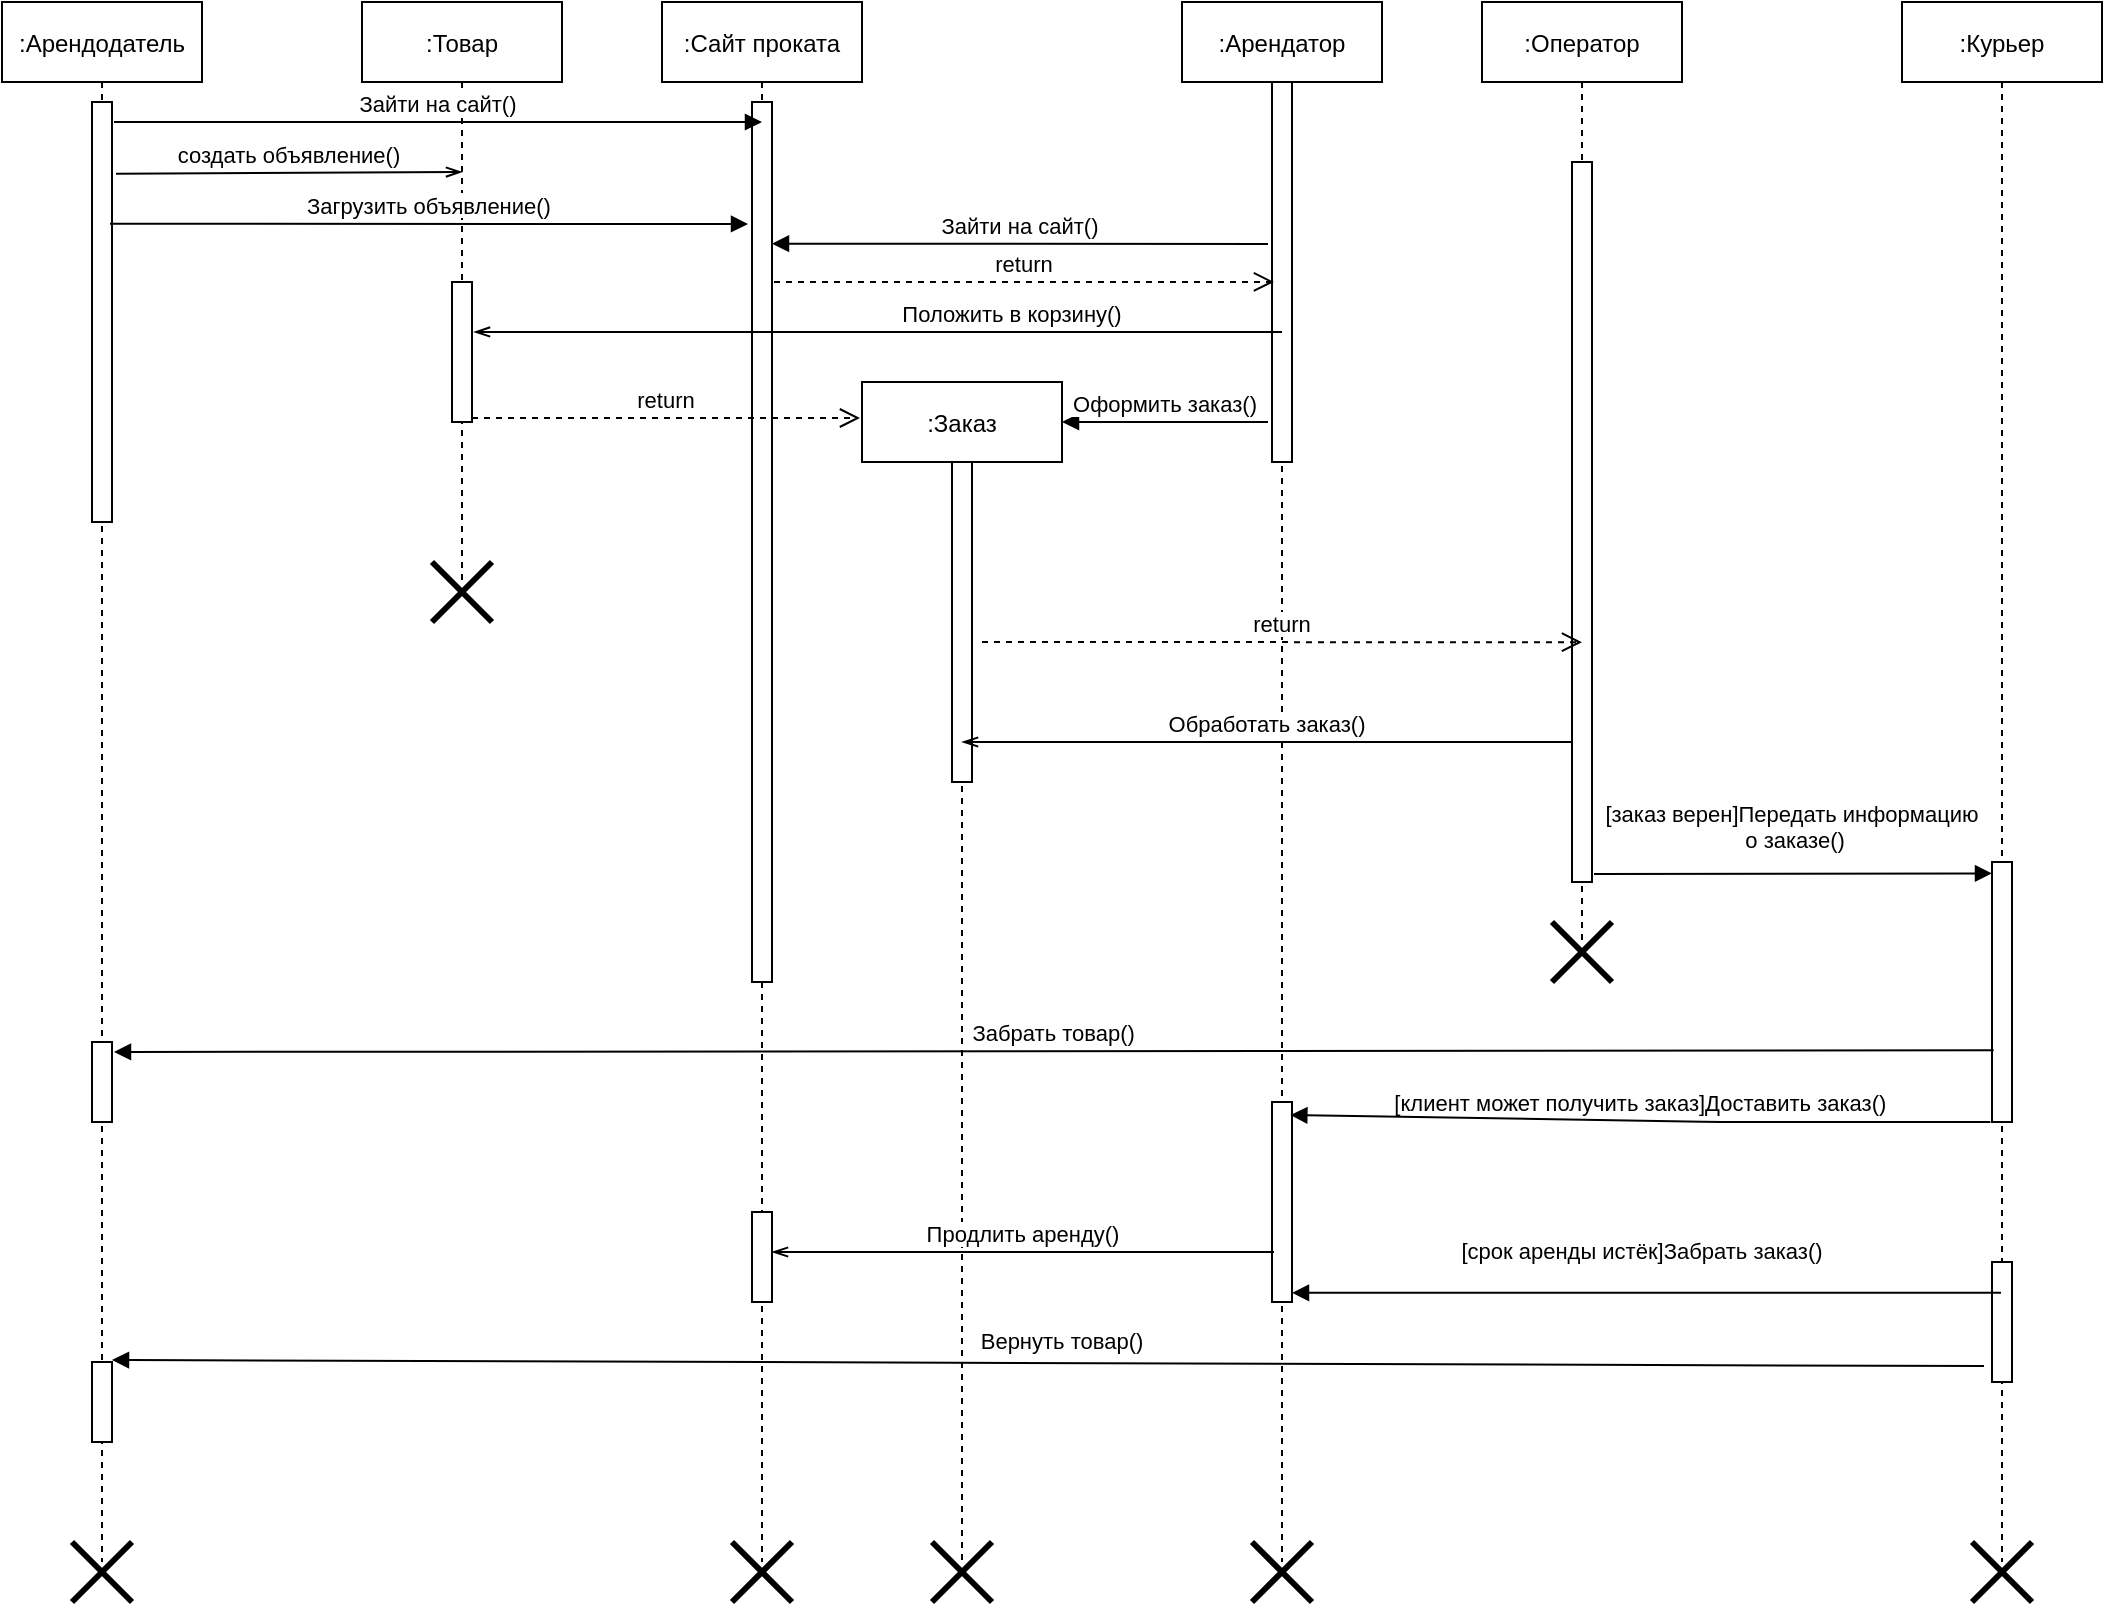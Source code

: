 <mxfile version="14.8.0" type="github">
  <diagram id="kgpKYQtTHZ0yAKxKKP6v" name="Page-1">
    <mxGraphModel dx="1422" dy="762" grid="1" gridSize="10" guides="1" tooltips="1" connect="1" arrows="1" fold="1" page="1" pageScale="1" pageWidth="850" pageHeight="1100" math="0" shadow="0">
      <root>
        <mxCell id="0" />
        <mxCell id="1" parent="0" />
        <mxCell id="3nuBFxr9cyL0pnOWT2aG-1" value=":Арендодатель" style="shape=umlLifeline;perimeter=lifelinePerimeter;container=1;collapsible=0;recursiveResize=0;rounded=0;shadow=0;strokeWidth=1;" parent="1" vertex="1">
          <mxGeometry x="120" y="80" width="100" height="780" as="geometry" />
        </mxCell>
        <mxCell id="3nuBFxr9cyL0pnOWT2aG-2" value="" style="points=[];perimeter=orthogonalPerimeter;rounded=0;shadow=0;strokeWidth=1;" parent="3nuBFxr9cyL0pnOWT2aG-1" vertex="1">
          <mxGeometry x="45" y="50" width="10" height="210" as="geometry" />
        </mxCell>
        <mxCell id="FkLrA_r1JUW925ZRQbTF-35" value="" style="shape=umlDestroy;whiteSpace=wrap;html=1;strokeWidth=3;" parent="3nuBFxr9cyL0pnOWT2aG-1" vertex="1">
          <mxGeometry x="35" y="770" width="30" height="30" as="geometry" />
        </mxCell>
        <mxCell id="3nuBFxr9cyL0pnOWT2aG-5" value=":Товар" style="shape=umlLifeline;perimeter=lifelinePerimeter;container=1;collapsible=0;recursiveResize=0;rounded=0;shadow=0;strokeWidth=1;" parent="1" vertex="1">
          <mxGeometry x="300" y="80" width="100" height="290" as="geometry" />
        </mxCell>
        <mxCell id="FkLrA_r1JUW925ZRQbTF-28" value="" style="shape=umlDestroy;whiteSpace=wrap;html=1;strokeWidth=3;" parent="3nuBFxr9cyL0pnOWT2aG-5" vertex="1">
          <mxGeometry x="35" y="280" width="30" height="30" as="geometry" />
        </mxCell>
        <mxCell id="3nuBFxr9cyL0pnOWT2aG-8" value="создать объявление()" style="verticalAlign=bottom;endArrow=openThin;shadow=0;strokeWidth=1;endFill=0;exitX=1.2;exitY=0.171;exitDx=0;exitDy=0;exitPerimeter=0;" parent="1" source="3nuBFxr9cyL0pnOWT2aG-2" edge="1">
          <mxGeometry relative="1" as="geometry">
            <mxPoint x="275" y="160" as="sourcePoint" />
            <mxPoint x="350" y="165" as="targetPoint" />
          </mxGeometry>
        </mxCell>
        <mxCell id="FkLrA_r1JUW925ZRQbTF-2" value=":Арендатор" style="shape=umlLifeline;perimeter=lifelinePerimeter;container=1;collapsible=0;recursiveResize=0;rounded=0;shadow=0;strokeWidth=1;" parent="1" vertex="1">
          <mxGeometry x="710" y="80" width="100" height="780" as="geometry" />
        </mxCell>
        <mxCell id="FkLrA_r1JUW925ZRQbTF-3" value="" style="points=[];perimeter=orthogonalPerimeter;rounded=0;shadow=0;strokeWidth=1;" parent="FkLrA_r1JUW925ZRQbTF-2" vertex="1">
          <mxGeometry x="45" y="40" width="10" height="190" as="geometry" />
        </mxCell>
        <mxCell id="FkLrA_r1JUW925ZRQbTF-4" value=":Оператор" style="shape=umlLifeline;perimeter=lifelinePerimeter;container=1;collapsible=0;recursiveResize=0;rounded=0;shadow=0;strokeWidth=1;" parent="1" vertex="1">
          <mxGeometry x="860" y="80" width="100" height="470" as="geometry" />
        </mxCell>
        <mxCell id="FkLrA_r1JUW925ZRQbTF-5" value="" style="points=[];perimeter=orthogonalPerimeter;rounded=0;shadow=0;strokeWidth=1;" parent="FkLrA_r1JUW925ZRQbTF-4" vertex="1">
          <mxGeometry x="45" y="80" width="10" height="360" as="geometry" />
        </mxCell>
        <mxCell id="FkLrA_r1JUW925ZRQbTF-29" value="" style="shape=umlDestroy;whiteSpace=wrap;html=1;strokeWidth=3;" parent="FkLrA_r1JUW925ZRQbTF-4" vertex="1">
          <mxGeometry x="35" y="460" width="30" height="30" as="geometry" />
        </mxCell>
        <mxCell id="FkLrA_r1JUW925ZRQbTF-6" value=":Курьер" style="shape=umlLifeline;perimeter=lifelinePerimeter;container=1;collapsible=0;recursiveResize=0;rounded=0;shadow=0;strokeWidth=1;" parent="1" vertex="1">
          <mxGeometry x="1070" y="80" width="100" height="780" as="geometry" />
        </mxCell>
        <mxCell id="FkLrA_r1JUW925ZRQbTF-7" value="" style="points=[];perimeter=orthogonalPerimeter;rounded=0;shadow=0;strokeWidth=1;" parent="FkLrA_r1JUW925ZRQbTF-6" vertex="1">
          <mxGeometry x="45" y="430" width="10" height="130" as="geometry" />
        </mxCell>
        <mxCell id="FkLrA_r1JUW925ZRQbTF-8" value=":Заказ" style="shape=umlLifeline;perimeter=lifelinePerimeter;container=1;collapsible=0;recursiveResize=0;rounded=0;shadow=0;strokeWidth=1;" parent="1" vertex="1">
          <mxGeometry x="550" y="270" width="100" height="590" as="geometry" />
        </mxCell>
        <mxCell id="FkLrA_r1JUW925ZRQbTF-9" value="" style="points=[];perimeter=orthogonalPerimeter;rounded=0;shadow=0;strokeWidth=1;" parent="FkLrA_r1JUW925ZRQbTF-8" vertex="1">
          <mxGeometry x="45" y="40" width="10" height="160" as="geometry" />
        </mxCell>
        <mxCell id="FkLrA_r1JUW925ZRQbTF-10" value=":Сайт проката" style="shape=umlLifeline;perimeter=lifelinePerimeter;container=1;collapsible=0;recursiveResize=0;rounded=0;shadow=0;strokeWidth=1;" parent="1" vertex="1">
          <mxGeometry x="450" y="80" width="100" height="780" as="geometry" />
        </mxCell>
        <mxCell id="FkLrA_r1JUW925ZRQbTF-11" value="" style="points=[];perimeter=orthogonalPerimeter;rounded=0;shadow=0;strokeWidth=1;" parent="FkLrA_r1JUW925ZRQbTF-10" vertex="1">
          <mxGeometry x="45" y="50" width="10" height="440" as="geometry" />
        </mxCell>
        <mxCell id="FkLrA_r1JUW925ZRQbTF-12" value="Загрузить объявление()" style="verticalAlign=bottom;endArrow=block;shadow=0;strokeWidth=1;exitX=0.9;exitY=0.29;exitDx=0;exitDy=0;exitPerimeter=0;" parent="1" source="3nuBFxr9cyL0pnOWT2aG-2" edge="1">
          <mxGeometry relative="1" as="geometry">
            <mxPoint x="425" y="220" as="sourcePoint" />
            <mxPoint x="493" y="191" as="targetPoint" />
            <Array as="points" />
          </mxGeometry>
        </mxCell>
        <mxCell id="FkLrA_r1JUW925ZRQbTF-13" value="Зайти на сайт()" style="verticalAlign=bottom;endArrow=block;shadow=0;strokeWidth=1;endFill=1;entryX=1;entryY=0.161;entryDx=0;entryDy=0;entryPerimeter=0;" parent="1" target="FkLrA_r1JUW925ZRQbTF-11" edge="1">
          <mxGeometry relative="1" as="geometry">
            <mxPoint x="753" y="201" as="sourcePoint" />
            <mxPoint x="510" y="169.58" as="targetPoint" />
            <Array as="points" />
          </mxGeometry>
        </mxCell>
        <mxCell id="FkLrA_r1JUW925ZRQbTF-14" value="" style="points=[];perimeter=orthogonalPerimeter;rounded=0;shadow=0;strokeWidth=1;" parent="1" vertex="1">
          <mxGeometry x="345" y="220" width="10" height="70" as="geometry" />
        </mxCell>
        <mxCell id="FkLrA_r1JUW925ZRQbTF-15" value="Положить в корзину()" style="verticalAlign=bottom;endArrow=openThin;shadow=0;strokeWidth=1;endFill=0;entryX=1.1;entryY=0.357;entryDx=0;entryDy=0;entryPerimeter=0;" parent="1" edge="1" target="FkLrA_r1JUW925ZRQbTF-14">
          <mxGeometry x="-0.332" relative="1" as="geometry">
            <mxPoint x="760" y="245" as="sourcePoint" />
            <mxPoint x="350" y="220" as="targetPoint" />
            <Array as="points" />
            <mxPoint as="offset" />
          </mxGeometry>
        </mxCell>
        <mxCell id="FkLrA_r1JUW925ZRQbTF-16" value="Оформить заказ()" style="verticalAlign=bottom;endArrow=block;shadow=0;strokeWidth=1;" parent="1" edge="1">
          <mxGeometry relative="1" as="geometry">
            <mxPoint x="753" y="290" as="sourcePoint" />
            <mxPoint x="650" y="290" as="targetPoint" />
            <Array as="points" />
          </mxGeometry>
        </mxCell>
        <mxCell id="FkLrA_r1JUW925ZRQbTF-17" value="return" style="verticalAlign=bottom;endArrow=open;dashed=1;endSize=8;shadow=0;strokeWidth=1;" parent="1" edge="1">
          <mxGeometry relative="1" as="geometry">
            <mxPoint x="549" y="288" as="targetPoint" />
            <mxPoint x="355" y="288" as="sourcePoint" />
          </mxGeometry>
        </mxCell>
        <mxCell id="FkLrA_r1JUW925ZRQbTF-18" value="return" style="verticalAlign=bottom;endArrow=open;dashed=1;endSize=8;shadow=0;strokeWidth=1;entryX=0.5;entryY=0.667;entryDx=0;entryDy=0;entryPerimeter=0;" parent="1" target="FkLrA_r1JUW925ZRQbTF-5" edge="1">
          <mxGeometry relative="1" as="geometry">
            <mxPoint x="870" y="400" as="targetPoint" />
            <mxPoint x="610" y="400" as="sourcePoint" />
          </mxGeometry>
        </mxCell>
        <mxCell id="FkLrA_r1JUW925ZRQbTF-19" value="Обработать заказ()" style="verticalAlign=bottom;endArrow=openThin;shadow=0;strokeWidth=1;endFill=0;" parent="1" edge="1">
          <mxGeometry relative="1" as="geometry">
            <mxPoint x="905" y="450" as="sourcePoint" />
            <mxPoint x="600" y="450" as="targetPoint" />
            <Array as="points">
              <mxPoint x="820" y="450" />
            </Array>
          </mxGeometry>
        </mxCell>
        <mxCell id="FkLrA_r1JUW925ZRQbTF-22" value="[заказ верен]Передать информацию&#xa; о заказе()" style="verticalAlign=bottom;endArrow=block;shadow=0;strokeWidth=1;entryX=0;entryY=0.044;entryDx=0;entryDy=0;entryPerimeter=0;" parent="1" target="FkLrA_r1JUW925ZRQbTF-7" edge="1">
          <mxGeometry x="-0.007" y="8" relative="1" as="geometry">
            <mxPoint x="916" y="516" as="sourcePoint" />
            <mxPoint x="1016" y="514" as="targetPoint" />
            <Array as="points" />
            <mxPoint as="offset" />
          </mxGeometry>
        </mxCell>
        <mxCell id="FkLrA_r1JUW925ZRQbTF-23" value="return" style="verticalAlign=bottom;endArrow=open;dashed=1;endSize=8;shadow=0;strokeWidth=1;entryX=0.1;entryY=0.526;entryDx=0;entryDy=0;entryPerimeter=0;" parent="1" edge="1" target="FkLrA_r1JUW925ZRQbTF-3">
          <mxGeometry relative="1" as="geometry">
            <mxPoint x="756" y="188" as="targetPoint" />
            <mxPoint x="506" y="220" as="sourcePoint" />
          </mxGeometry>
        </mxCell>
        <mxCell id="FkLrA_r1JUW925ZRQbTF-24" value="Забрать товар()" style="verticalAlign=bottom;endArrow=block;shadow=0;strokeWidth=1;exitX=0.083;exitY=0.724;exitDx=0;exitDy=0;exitPerimeter=0;" parent="1" source="FkLrA_r1JUW925ZRQbTF-7" edge="1">
          <mxGeometry relative="1" as="geometry">
            <mxPoint x="1110" y="600" as="sourcePoint" />
            <mxPoint x="176" y="605" as="targetPoint" />
            <Array as="points" />
          </mxGeometry>
        </mxCell>
        <mxCell id="FkLrA_r1JUW925ZRQbTF-25" value="" style="points=[];perimeter=orthogonalPerimeter;rounded=0;shadow=0;strokeWidth=1;" parent="1" vertex="1">
          <mxGeometry x="165" y="760" width="10" height="40" as="geometry" />
        </mxCell>
        <mxCell id="FkLrA_r1JUW925ZRQbTF-26" value="" style="points=[];perimeter=orthogonalPerimeter;rounded=0;shadow=0;strokeWidth=1;" parent="1" vertex="1">
          <mxGeometry x="755" y="630" width="10" height="100" as="geometry" />
        </mxCell>
        <mxCell id="FkLrA_r1JUW925ZRQbTF-27" value="[клиент может получить заказ]Доставить заказ()" style="verticalAlign=bottom;endArrow=block;shadow=0;strokeWidth=1;exitX=-0.083;exitY=1;exitDx=0;exitDy=0;exitPerimeter=0;entryX=0.917;entryY=0.065;entryDx=0;entryDy=0;entryPerimeter=0;" parent="1" source="FkLrA_r1JUW925ZRQbTF-7" target="FkLrA_r1JUW925ZRQbTF-26" edge="1">
          <mxGeometry relative="1" as="geometry">
            <mxPoint x="1060" y="640" as="sourcePoint" />
            <mxPoint x="770" y="640" as="targetPoint" />
            <Array as="points">
              <mxPoint x="980" y="640" />
            </Array>
          </mxGeometry>
        </mxCell>
        <mxCell id="FkLrA_r1JUW925ZRQbTF-30" value="" style="points=[];perimeter=orthogonalPerimeter;rounded=0;shadow=0;strokeWidth=1;" parent="1" vertex="1">
          <mxGeometry x="1115" y="710" width="10" height="60" as="geometry" />
        </mxCell>
        <mxCell id="FkLrA_r1JUW925ZRQbTF-32" value="[срок аренды истёк]Забрать заказ()" style="verticalAlign=bottom;endArrow=block;shadow=0;strokeWidth=1;entryX=1;entryY=0.954;entryDx=0;entryDy=0;entryPerimeter=0;" parent="1" source="FkLrA_r1JUW925ZRQbTF-6" target="FkLrA_r1JUW925ZRQbTF-26" edge="1">
          <mxGeometry x="0.013" y="-12" relative="1" as="geometry">
            <mxPoint x="860" y="840" as="sourcePoint" />
            <mxPoint x="1110" y="810" as="targetPoint" />
            <Array as="points" />
            <mxPoint as="offset" />
          </mxGeometry>
        </mxCell>
        <mxCell id="FkLrA_r1JUW925ZRQbTF-33" value="Вернуть товар()" style="verticalAlign=bottom;endArrow=block;shadow=0;strokeWidth=1;exitX=-0.4;exitY=0.867;exitDx=0;exitDy=0;exitPerimeter=0;entryX=1;entryY=-0.025;entryDx=0;entryDy=0;entryPerimeter=0;" parent="1" source="FkLrA_r1JUW925ZRQbTF-30" target="FkLrA_r1JUW925ZRQbTF-25" edge="1">
          <mxGeometry x="-0.015" y="-2" relative="1" as="geometry">
            <mxPoint x="1115" y="850" as="sourcePoint" />
            <mxPoint x="177" y="850" as="targetPoint" />
            <Array as="points" />
            <mxPoint as="offset" />
          </mxGeometry>
        </mxCell>
        <mxCell id="FkLrA_r1JUW925ZRQbTF-34" value="" style="points=[];perimeter=orthogonalPerimeter;rounded=0;shadow=0;strokeWidth=1;" parent="1" vertex="1">
          <mxGeometry x="165" y="600" width="10" height="40" as="geometry" />
        </mxCell>
        <mxCell id="FkLrA_r1JUW925ZRQbTF-37" value="" style="shape=umlDestroy;whiteSpace=wrap;html=1;strokeWidth=3;" parent="1" vertex="1">
          <mxGeometry x="485" y="850" width="30" height="30" as="geometry" />
        </mxCell>
        <mxCell id="FkLrA_r1JUW925ZRQbTF-38" value="" style="shape=umlDestroy;whiteSpace=wrap;html=1;strokeWidth=3;" parent="1" vertex="1">
          <mxGeometry x="585" y="850" width="30" height="30" as="geometry" />
        </mxCell>
        <mxCell id="FkLrA_r1JUW925ZRQbTF-39" value="" style="shape=umlDestroy;whiteSpace=wrap;html=1;strokeWidth=3;" parent="1" vertex="1">
          <mxGeometry x="745" y="850" width="30" height="30" as="geometry" />
        </mxCell>
        <mxCell id="FkLrA_r1JUW925ZRQbTF-40" value="" style="shape=umlDestroy;whiteSpace=wrap;html=1;strokeWidth=3;" parent="1" vertex="1">
          <mxGeometry x="1105" y="850" width="30" height="30" as="geometry" />
        </mxCell>
        <mxCell id="HDKb4VqexMqRSyN7pOfg-1" value="" style="points=[];perimeter=orthogonalPerimeter;rounded=0;shadow=0;strokeWidth=1;" parent="1" vertex="1">
          <mxGeometry x="495" y="685" width="10" height="45" as="geometry" />
        </mxCell>
        <mxCell id="HDKb4VqexMqRSyN7pOfg-2" value="Продлить аренду()" style="verticalAlign=bottom;endArrow=openThin;shadow=0;strokeWidth=1;exitX=0.1;exitY=0.75;exitDx=0;exitDy=0;exitPerimeter=0;endFill=0;" parent="1" source="FkLrA_r1JUW925ZRQbTF-26" edge="1">
          <mxGeometry relative="1" as="geometry">
            <mxPoint x="750" y="706" as="sourcePoint" />
            <mxPoint x="505" y="705" as="targetPoint" />
            <Array as="points">
              <mxPoint x="670" y="705" />
            </Array>
          </mxGeometry>
        </mxCell>
        <mxCell id="HbCu6c-HaMWnyRJ7FbKt-1" value="Зайти на сайт()" style="verticalAlign=bottom;endArrow=block;shadow=0;strokeWidth=1;endFill=1;" edge="1" parent="1">
          <mxGeometry relative="1" as="geometry">
            <mxPoint x="176" y="140" as="sourcePoint" />
            <mxPoint x="500" y="140" as="targetPoint" />
            <Array as="points" />
          </mxGeometry>
        </mxCell>
      </root>
    </mxGraphModel>
  </diagram>
</mxfile>
